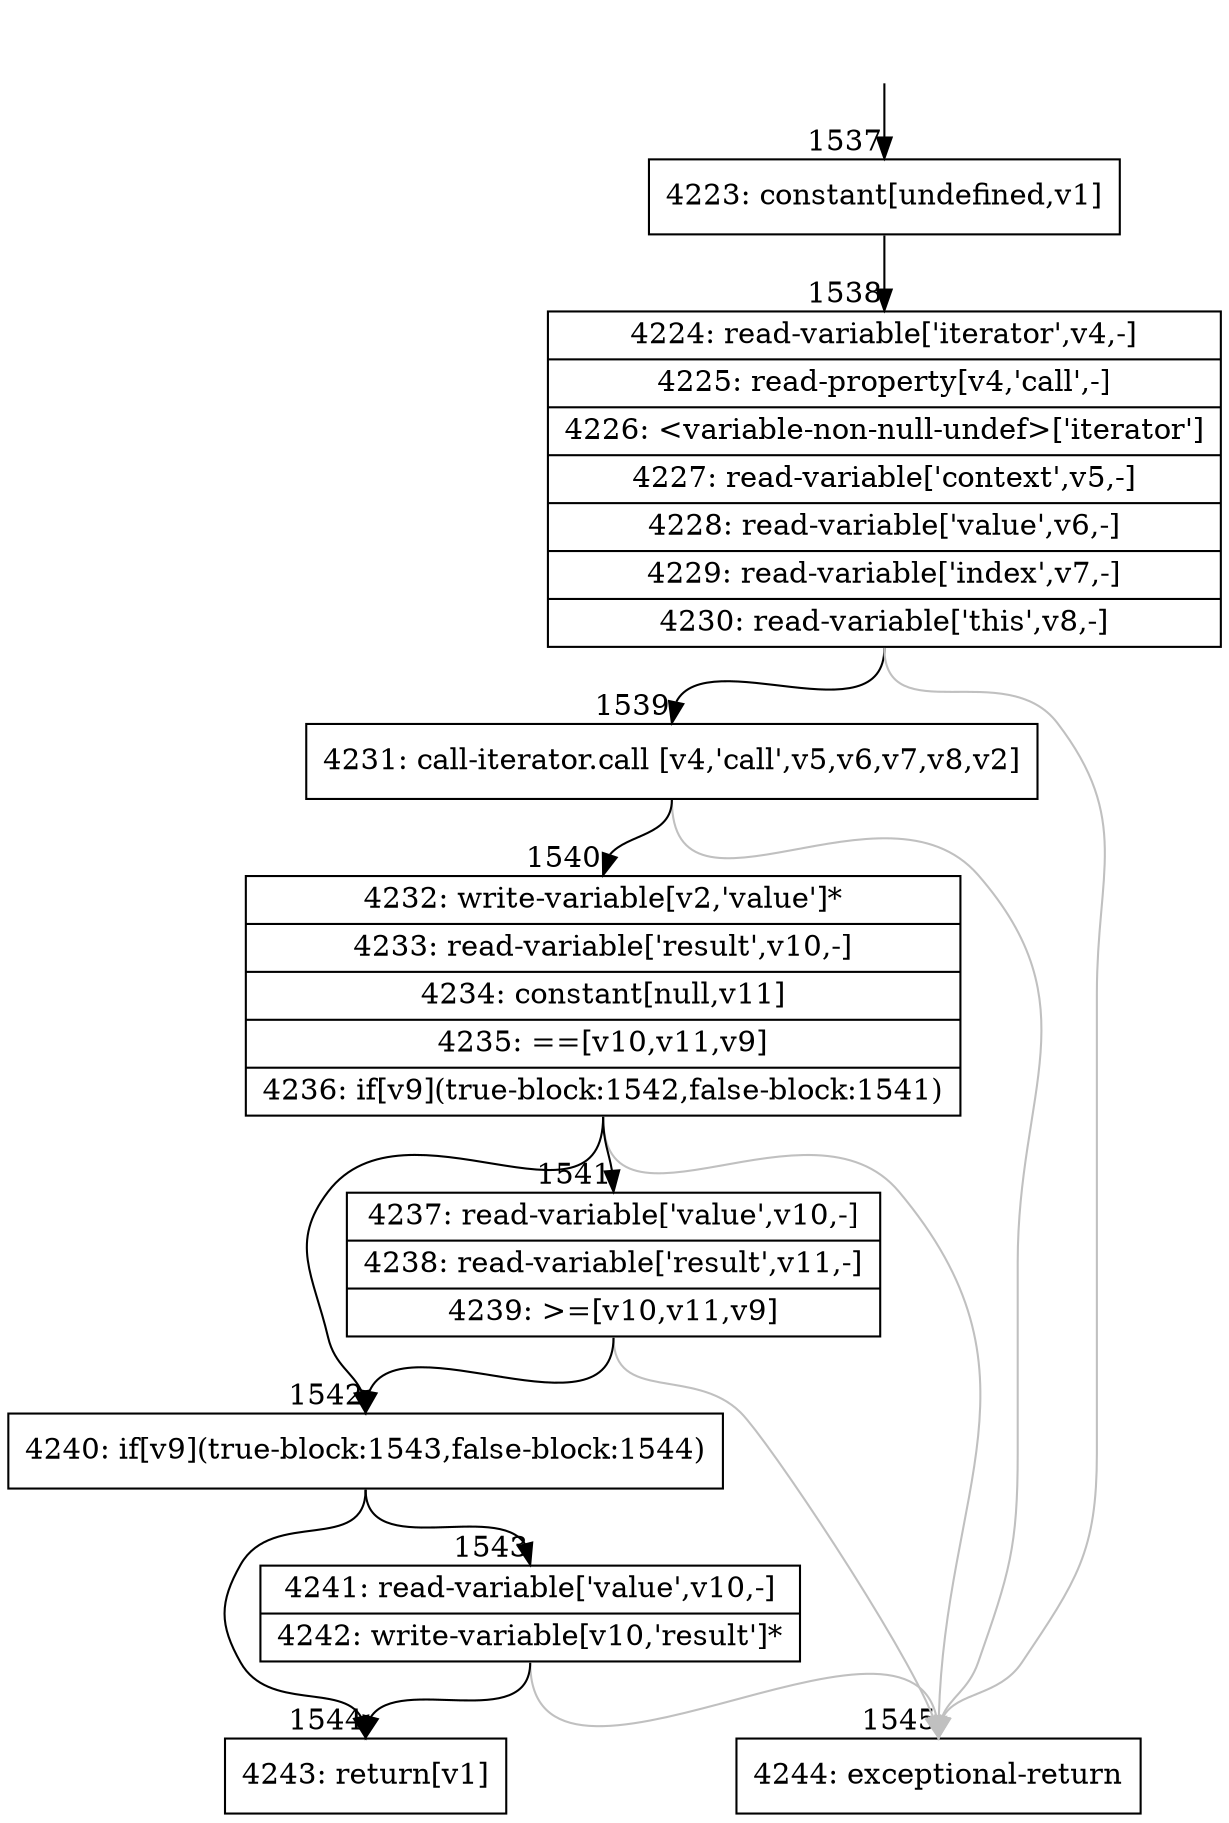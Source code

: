 digraph {
rankdir="TD"
BB_entry135[shape=none,label=""];
BB_entry135 -> BB1537 [tailport=s, headport=n, headlabel="    1537"]
BB1537 [shape=record label="{4223: constant[undefined,v1]}" ] 
BB1537 -> BB1538 [tailport=s, headport=n, headlabel="      1538"]
BB1538 [shape=record label="{4224: read-variable['iterator',v4,-]|4225: read-property[v4,'call',-]|4226: \<variable-non-null-undef\>['iterator']|4227: read-variable['context',v5,-]|4228: read-variable['value',v6,-]|4229: read-variable['index',v7,-]|4230: read-variable['this',v8,-]}" ] 
BB1538 -> BB1539 [tailport=s, headport=n, headlabel="      1539"]
BB1538 -> BB1545 [tailport=s, headport=n, color=gray, headlabel="      1545"]
BB1539 [shape=record label="{4231: call-iterator.call [v4,'call',v5,v6,v7,v8,v2]}" ] 
BB1539 -> BB1540 [tailport=s, headport=n, headlabel="      1540"]
BB1539 -> BB1545 [tailport=s, headport=n, color=gray]
BB1540 [shape=record label="{4232: write-variable[v2,'value']*|4233: read-variable['result',v10,-]|4234: constant[null,v11]|4235: ==[v10,v11,v9]|4236: if[v9](true-block:1542,false-block:1541)}" ] 
BB1540 -> BB1542 [tailport=s, headport=n, headlabel="      1542"]
BB1540 -> BB1541 [tailport=s, headport=n, headlabel="      1541"]
BB1540 -> BB1545 [tailport=s, headport=n, color=gray]
BB1541 [shape=record label="{4237: read-variable['value',v10,-]|4238: read-variable['result',v11,-]|4239: \>=[v10,v11,v9]}" ] 
BB1541 -> BB1542 [tailport=s, headport=n]
BB1541 -> BB1545 [tailport=s, headport=n, color=gray]
BB1542 [shape=record label="{4240: if[v9](true-block:1543,false-block:1544)}" ] 
BB1542 -> BB1543 [tailport=s, headport=n, headlabel="      1543"]
BB1542 -> BB1544 [tailport=s, headport=n, headlabel="      1544"]
BB1543 [shape=record label="{4241: read-variable['value',v10,-]|4242: write-variable[v10,'result']*}" ] 
BB1543 -> BB1544 [tailport=s, headport=n]
BB1543 -> BB1545 [tailport=s, headport=n, color=gray]
BB1544 [shape=record label="{4243: return[v1]}" ] 
BB1545 [shape=record label="{4244: exceptional-return}" ] 
//#$~ 979
}
